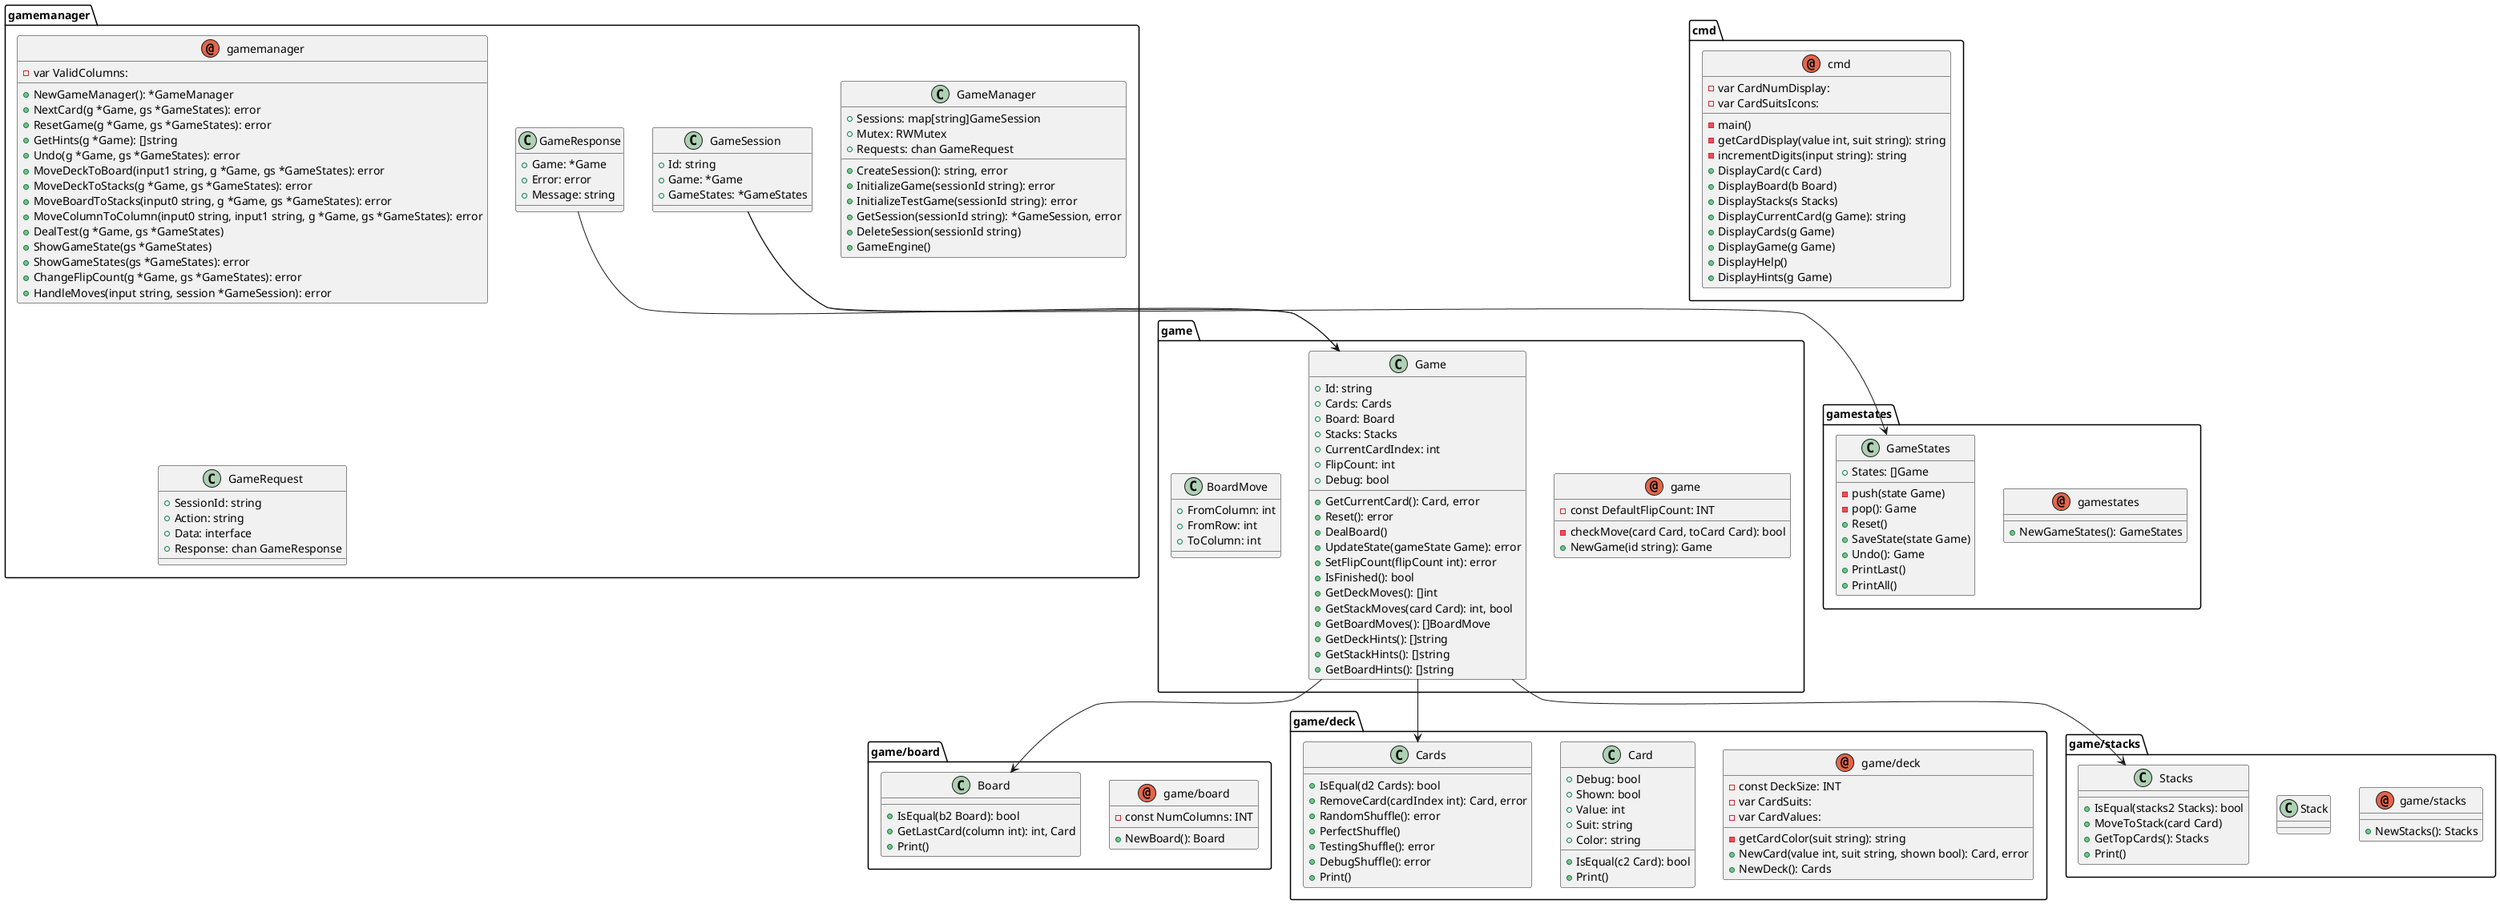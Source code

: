 @startuml
package cmd{
annotation cmd {

-var CardNumDisplay:
-var CardSuitsIcons:
-main()
-getCardDisplay(value int, suit string): string
-incrementDigits(input string): string
+DisplayCard(c Card)
+DisplayBoard(b Board)
+DisplayStacks(s Stacks)
+DisplayCurrentCard(g Game): string
+DisplayCards(g Game)
+DisplayGame(g Game)
+DisplayHelp()
+DisplayHints(g Game)
}
}
package game/board{
annotation game/board {
-const NumColumns: INT

+NewBoard(): Board
}
class Board {

+IsEqual(b2 Board): bool
+GetLastCard(column int): int, Card
+Print()
}
}
package game/deck{
annotation game/deck {
-const DeckSize: INT
-var CardSuits:
-var CardValues:
-getCardColor(suit string): string
+NewCard(value int, suit string, shown bool): Card, error
+NewDeck(): Cards
}
class Card {
+Debug: bool
+Shown: bool
+Value: int
+Suit: string
+Color: string
+IsEqual(c2 Card): bool
+Print()
}
class Cards {

+IsEqual(d2 Cards): bool
+RemoveCard(cardIndex int): Card, error
+RandomShuffle(): error
+PerfectShuffle()
+TestingShuffle(): error
+DebugShuffle(): error
+Print()
}
}
package game/stacks{
annotation game/stacks {


+NewStacks(): Stacks
}
class Stack {


}
class Stacks {

+IsEqual(stacks2 Stacks): bool
+MoveToStack(card Card)
+GetTopCards(): Stacks
+Print()
}
}
package game{
annotation game {
-const DefaultFlipCount: INT

-checkMove(card Card, toCard Card): bool
+NewGame(id string): Game
}
class Game {
+Id: string
+Cards: Cards
+Board: Board
+Stacks: Stacks
+CurrentCardIndex: int
+FlipCount: int
+Debug: bool
+GetCurrentCard(): Card, error
+Reset(): error
+DealBoard()
+UpdateState(gameState Game): error
+SetFlipCount(flipCount int): error
+IsFinished(): bool
+GetDeckMoves(): []int
+GetStackMoves(card Card): int, bool
+GetBoardMoves(): []BoardMove
+GetDeckHints(): []string
+GetStackHints(): []string
+GetBoardHints(): []string
}
class BoardMove {
+FromColumn: int
+FromRow: int
+ToColumn: int

}
}
package gamemanager{
annotation gamemanager {

-var ValidColumns:
+NewGameManager(): *GameManager
+NextCard(g *Game, gs *GameStates): error
+ResetGame(g *Game, gs *GameStates): error
+GetHints(g *Game): []string
+Undo(g *Game, gs *GameStates): error
+MoveDeckToBoard(input1 string, g *Game, gs *GameStates): error
+MoveDeckToStacks(g *Game, gs *GameStates): error
+MoveBoardToStacks(input0 string, g *Game, gs *GameStates): error
+MoveColumnToColumn(input0 string, input1 string, g *Game, gs *GameStates): error
+DealTest(g *Game, gs *GameStates)
+ShowGameState(gs *GameStates)
+ShowGameStates(gs *GameStates): error
+ChangeFlipCount(g *Game, gs *GameStates): error
+HandleMoves(input string, session *GameSession): error
}
class GameResponse {
+Game: *Game
+Error: error
+Message: string

}
class GameManager {
+Sessions: map[string]GameSession
+Mutex: RWMutex
+Requests: chan GameRequest
+CreateSession(): string, error
+InitializeGame(sessionId string): error
+InitializeTestGame(sessionId string): error
+GetSession(sessionId string): *GameSession, error
+DeleteSession(sessionId string)
+GameEngine()
}
class GameRequest {
+SessionId: string
+Action: string
+Data: interface
+Response: chan GameResponse

}
class GameSession {
+Id: string
+Game: *Game
+GameStates: *GameStates

}
}
package gamestates{
annotation gamestates {


+NewGameStates(): GameStates
}
class GameStates {
+States: []Game
-push(state Game)
-pop(): Game
+Reset()
+SaveState(state Game)
+Undo(): Game
+PrintLast()
+PrintAll()
}
}
"Game" --> "Board"
"Game" --> "Cards"
"Game" --> "Stacks"
"GameResponse" --> "Game"
"GameSession" --> "Game"
"GameSession" --> "GameStates"

@enduml

'../go-plantuml/go-plantuml generate -r -d cmd,game,gamemanager,gamestates